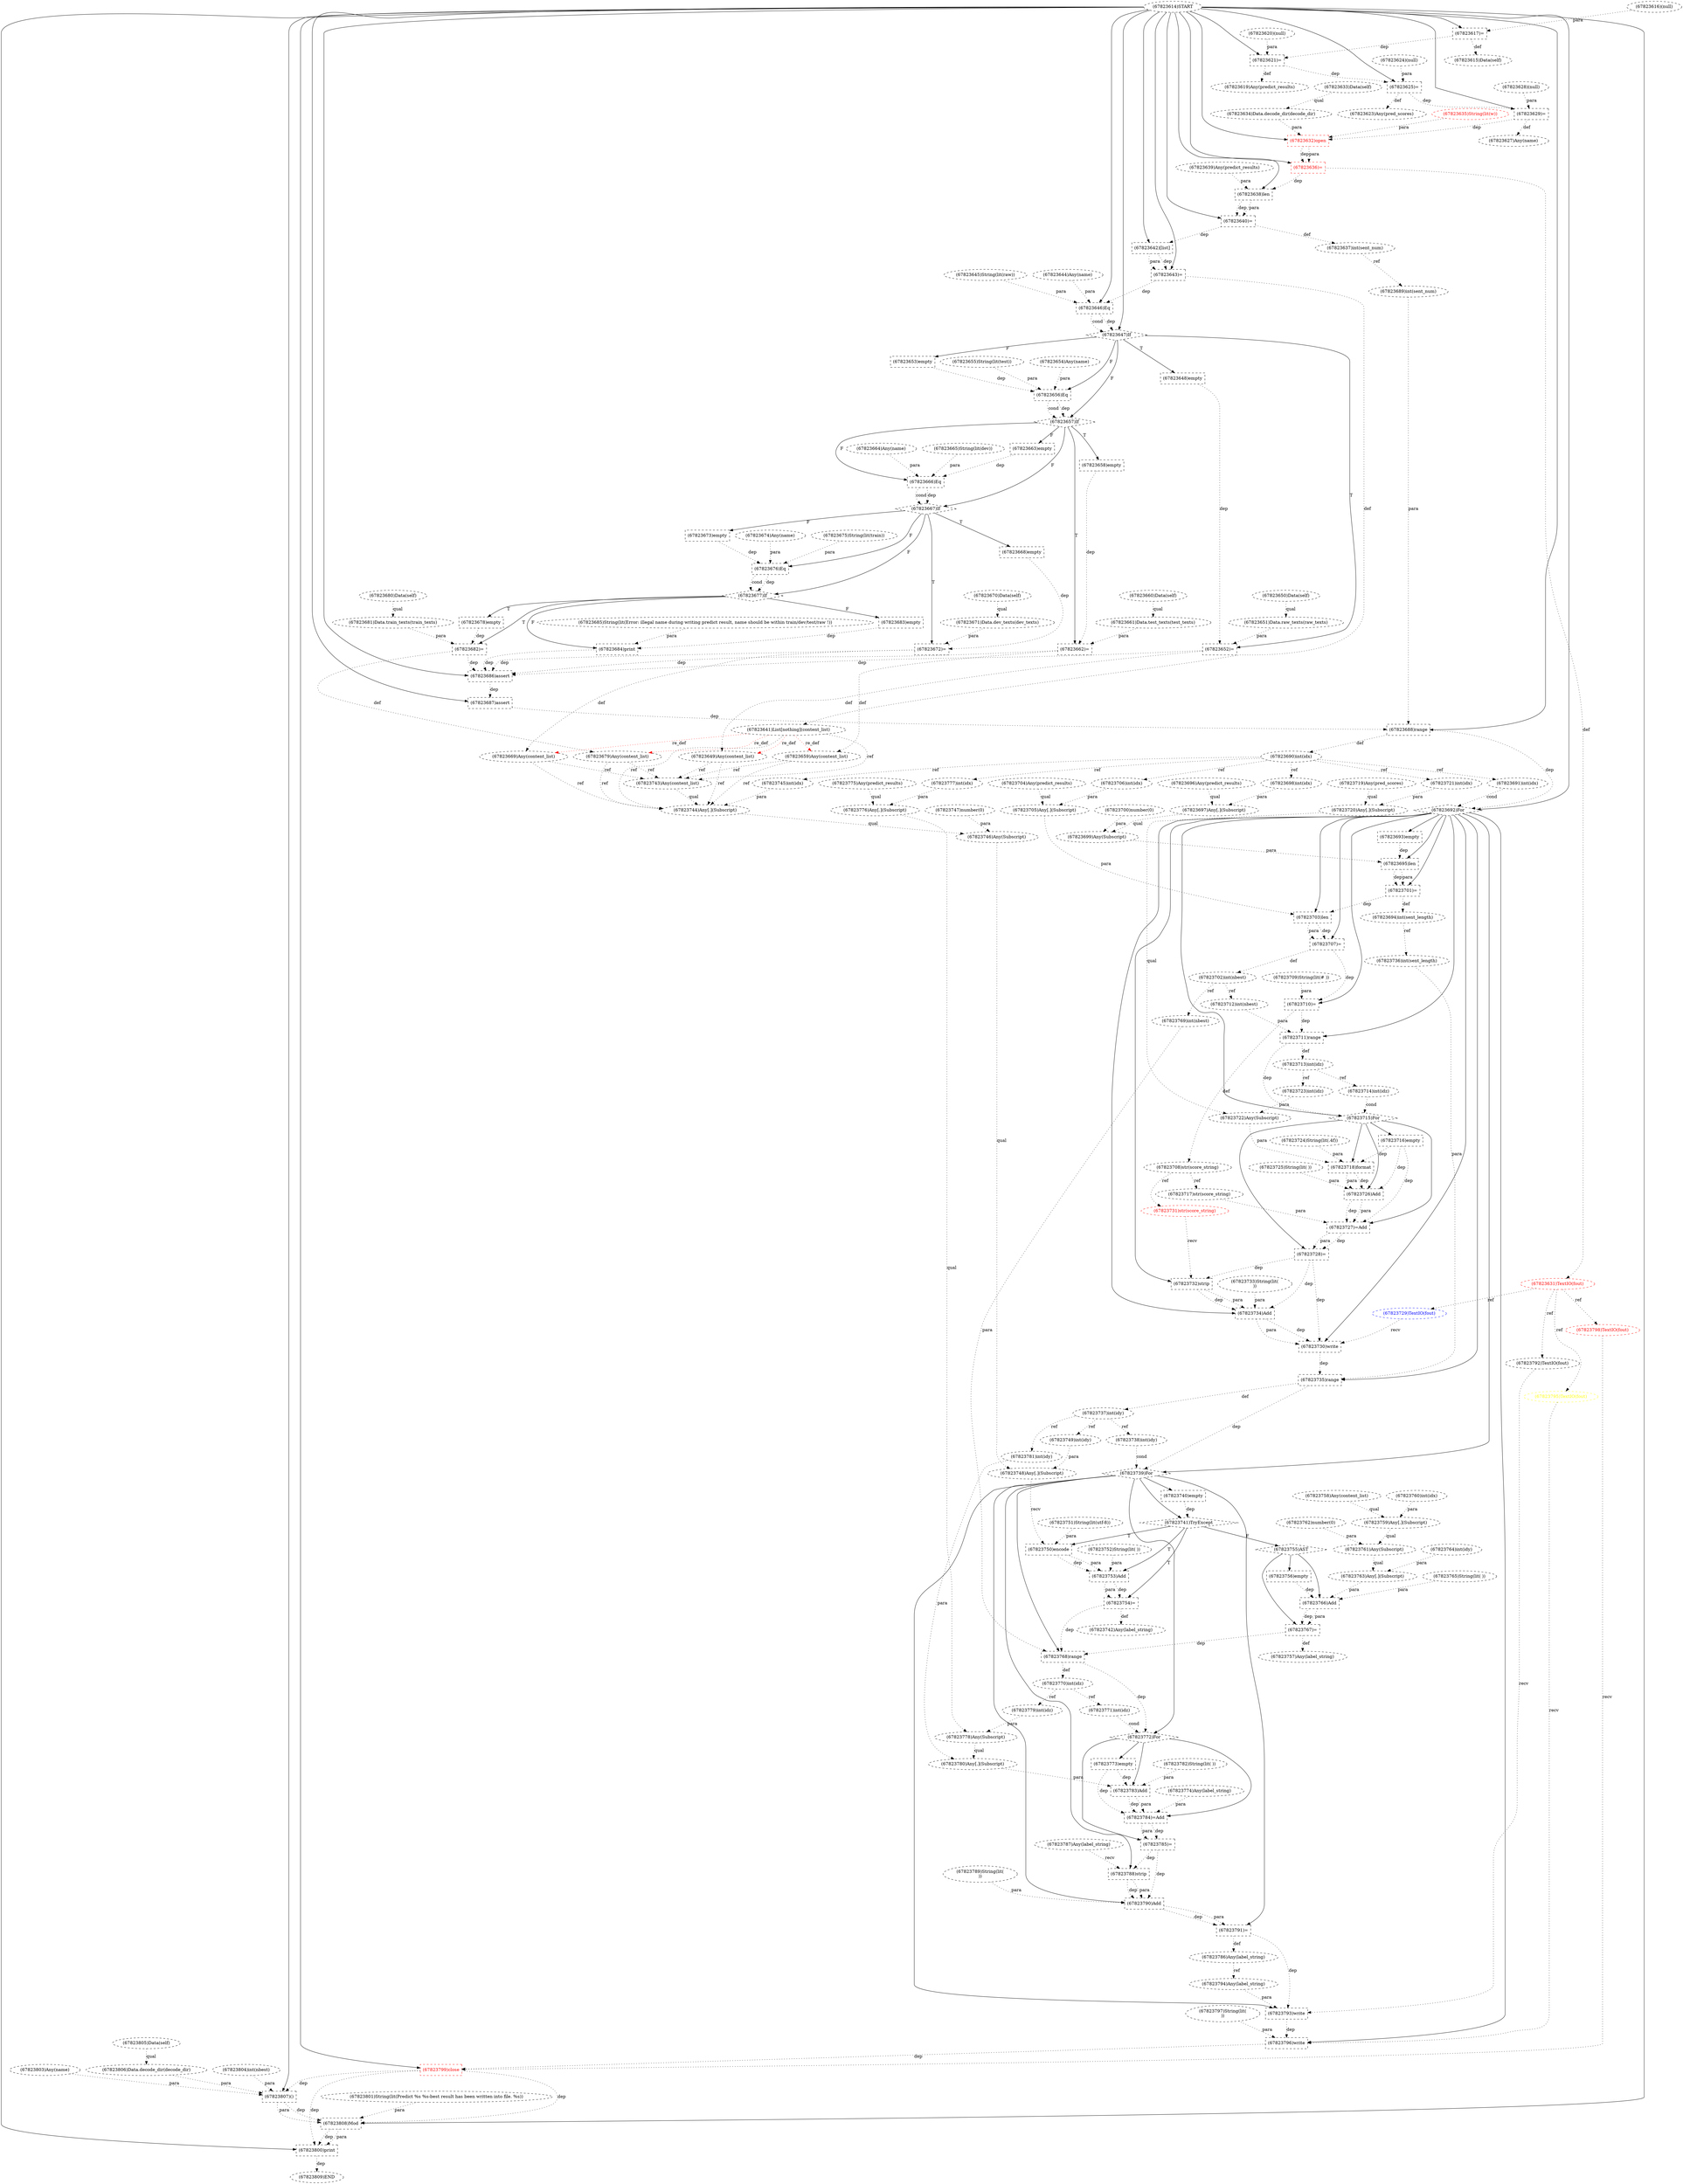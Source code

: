 digraph G {
1 [label="(67823777)int(idx)" shape=ellipse style=dashed]
2 [label="(67823766)Add" shape=box style=dashed]
3 [label="(67823669)Any(content_list)" shape=ellipse style=dashed]
4 [label="(67823643)=" shape=box style=dashed]
5 [label="(67823719)Any(pred_scores)" shape=ellipse style=dashed]
6 [label="(67823673)empty" shape=box style=dashed]
7 [label="(67823702)int(nbest)" shape=ellipse style=dashed]
8 [label="(67823761)Any(Subscript)" shape=ellipse style=dashed]
9 [label="(67823658)empty" shape=box style=dashed]
10 [label="(67823694)int(sent_length)" shape=ellipse style=dashed]
11 [label="(67823706)int(idx)" shape=ellipse style=dashed]
12 [label="(67823674)Any(name)" shape=ellipse style=dashed]
13 [label="(67823620)(null)" shape=ellipse style=dashed]
14 [label="(67823729)TextIO(fout)" shape=ellipse style=dashed color=blue fontcolor=blue]
15 [label="(67823649)Any(content_list)" shape=ellipse style=dashed]
16 [label="(67823651)Data.raw_texts(raw_texts)" shape=ellipse style=dashed]
17 [label="(67823807)()" shape=box style=dashed]
18 [label="(67823715)For" shape=diamond style=dashed]
19 [label="(67823742)Any(label_string)" shape=ellipse style=dashed]
20 [label="(67823647)If" shape=diamond style=dashed]
21 [label="(67823652)=" shape=box style=dashed]
22 [label="(67823638)len" shape=box style=dashed]
23 [label="(67823720)Any[.](Subscript)" shape=ellipse style=dashed]
24 [label="(67823639)Any(predict_results)" shape=ellipse style=dashed]
25 [label="(67823772)For" shape=diamond style=dashed]
26 [label="(67823726)Add" shape=box style=dashed]
27 [label="(67823681)Data.train_texts(train_texts)" shape=ellipse style=dashed]
28 [label="(67823685)String(lit(Error: illegal name during writing predict result, name should be within train/dev/test/raw !))" shape=ellipse style=dashed]
29 [label="(67823640)=" shape=box style=dashed]
30 [label="(67823662)=" shape=box style=dashed]
31 [label="(67823728)=" shape=box style=dashed]
32 [label="(67823737)int(idy)" shape=ellipse style=dashed]
33 [label="(67823661)Data.test_texts(test_texts)" shape=ellipse style=dashed]
34 [label="(67823760)int(idx)" shape=ellipse style=dashed]
35 [label="(67823625)=" shape=box style=dashed]
36 [label="(67823730)write" shape=box style=dashed]
37 [label="(67823672)=" shape=box style=dashed]
38 [label="(67823794)Any(label_string)" shape=ellipse style=dashed]
39 [label="(67823614)START" style=dashed]
40 [label="(67823645)String(lit(raw))" shape=ellipse style=dashed]
41 [label="(67823653)empty" shape=box style=dashed]
42 [label="(67823733)String(lit(
))" shape=ellipse style=dashed]
43 [label="(67823780)Any[.](Subscript)" shape=ellipse style=dashed]
44 [label="(67823708)str(score_string)" shape=ellipse style=dashed]
45 [label="(67823744)Any[.](Subscript)" shape=ellipse style=dashed]
46 [label="(67823633)Data(self)" shape=ellipse style=dashed]
47 [label="(67823637)int(sent_num)" shape=ellipse style=dashed]
48 [label="(67823716)empty" shape=box style=dashed]
49 [label="(67823736)int(sent_length)" shape=ellipse style=dashed]
50 [label="(67823680)Data(self)" shape=ellipse style=dashed]
51 [label="(67823803)Any(name)" shape=ellipse style=dashed]
52 [label="(67823664)Any(name)" shape=ellipse style=dashed]
53 [label="(67823743)Any(content_list)" shape=ellipse style=dashed]
54 [label="(67823707)=" shape=box style=dashed]
55 [label="(67823725)String(lit( ))" shape=ellipse style=dashed]
56 [label="(67823617)=" shape=box style=dashed]
57 [label="(67823762)number(0)" shape=ellipse style=dashed]
58 [label="(67823781)int(idy)" shape=ellipse style=dashed]
59 [label="(67823745)int(idx)" shape=ellipse style=dashed]
60 [label="(67823634)Data.decode_dir(decode_dir)" shape=ellipse style=dashed]
61 [label="(67823644)Any(name)" shape=ellipse style=dashed]
62 [label="(67823787)Any(label_string)" shape=ellipse style=dashed]
63 [label="(67823763)Any[.](Subscript)" shape=ellipse style=dashed]
64 [label="(67823679)Any(content_list)" shape=ellipse style=dashed]
65 [label="(67823687)assert" shape=box style=dashed]
66 [label="(67823615)Data(self)" shape=ellipse style=dashed]
67 [label="(67823727)=Add" shape=box style=dashed]
68 [label="(67823778)Any(Subscript)" shape=ellipse style=dashed]
69 [label="(67823752)String(lit( ))" shape=ellipse style=dashed]
70 [label="(67823690)int(idx)" shape=ellipse style=dashed]
71 [label="(67823648)empty" shape=box style=dashed]
72 [label="(67823712)int(nbest)" shape=ellipse style=dashed]
73 [label="(67823713)int(idz)" shape=ellipse style=dashed]
74 [label="(67823703)len" shape=box style=dashed]
75 [label="(67823741)TryExcept" shape=diamond style=dashed]
76 [label="(67823666)Eq" shape=box style=dashed]
77 [label="(67823670)Data(self)" shape=ellipse style=dashed]
78 [label="(67823693)empty" shape=box style=dashed]
79 [label="(67823738)int(idy)" shape=ellipse style=dashed]
80 [label="(67823740)empty" shape=box style=dashed]
81 [label="(67823755)AST" shape=diamond style=dashed]
82 [label="(67823682)=" shape=box style=dashed]
83 [label="(67823773)empty" shape=box style=dashed]
84 [label="(67823771)int(idz)" shape=ellipse style=dashed]
85 [label="(67823775)Any(predict_results)" shape=ellipse style=dashed]
86 [label="(67823774)Any(label_string)" shape=ellipse style=dashed]
87 [label="(67823657)If" shape=diamond style=dashed]
88 [label="(67823724)String(lit(.4f))" shape=ellipse style=dashed]
89 [label="(67823748)Any[.](Subscript)" shape=ellipse style=dashed]
90 [label="(67823735)range" shape=box style=dashed]
91 [label="(67823769)int(nbest)" shape=ellipse style=dashed]
92 [label="(67823668)empty" shape=box style=dashed]
93 [label="(67823797)String(lit(
))" shape=ellipse style=dashed]
94 [label="(67823746)Any(Subscript)" shape=ellipse style=dashed]
95 [label="(67823779)int(idz)" shape=ellipse style=dashed]
96 [label="(67823749)int(idy)" shape=ellipse style=dashed]
97 [label="(67823750)encode" shape=box style=dashed]
98 [label="(67823721)int(idx)" shape=ellipse style=dashed]
99 [label="(67823753)Add" shape=box style=dashed]
100 [label="(67823768)range" shape=box style=dashed]
101 [label="(67823689)int(sent_num)" shape=ellipse style=dashed]
102 [label="(67823691)int(idx)" shape=ellipse style=dashed]
103 [label="(67823784)=Add" shape=box style=dashed]
104 [label="(67823757)Any(label_string)" shape=ellipse style=dashed]
105 [label="(67823621)=" shape=box style=dashed]
106 [label="(67823671)Data.dev_texts(dev_texts)" shape=ellipse style=dashed]
107 [label="(67823782)String(lit( ))" shape=ellipse style=dashed]
108 [label="(67823731)str(score_string)" shape=ellipse style=dashed color=red fontcolor=red]
109 [label="(67823790)Add" shape=box style=dashed]
110 [label="(67823636)=" shape=box style=dashed color=red fontcolor=red]
111 [label="(67823632)open" shape=box style=dashed color=red fontcolor=red]
112 [label="(67823646)Eq" shape=box style=dashed]
113 [label="(67823798)TextIO(fout)" shape=ellipse style=dashed color=red fontcolor=red]
114 [label="(67823791)=" shape=box style=dashed]
115 [label="(67823656)Eq" shape=box style=dashed]
116 [label="(67823764)int(idy)" shape=ellipse style=dashed]
117 [label="(67823788)strip" shape=box style=dashed]
118 [label="(67823619)Any(predict_results)" shape=ellipse style=dashed]
119 [label="(67823800)print" shape=box style=dashed]
120 [label="(67823675)String(lit(train))" shape=ellipse style=dashed]
121 [label="(67823801)String(lit(Predict %s %s-best result has been written into file. %s))" shape=ellipse style=dashed]
122 [label="(67823808)Mod" shape=box style=dashed]
123 [label="(67823660)Data(self)" shape=ellipse style=dashed]
124 [label="(67823692)For" shape=diamond style=dashed]
125 [label="(67823717)str(score_string)" shape=ellipse style=dashed]
126 [label="(67823627)Any(name)" shape=ellipse style=dashed]
127 [label="(67823756)empty" shape=box style=dashed]
128 [label="(67823809)END" style=dashed]
129 [label="(67823659)Any(content_list)" shape=ellipse style=dashed]
130 [label="(67823684)print" shape=box style=dashed]
131 [label="(67823665)String(lit(dev))" shape=ellipse style=dashed]
132 [label="(67823676)Eq" shape=box style=dashed]
133 [label="(67823722)Any(Subscript)" shape=ellipse style=dashed]
134 [label="(67823701)=" shape=box style=dashed]
135 [label="(67823624)(null)" shape=ellipse style=dashed]
136 [label="(67823765)String(lit( ))" shape=ellipse style=dashed]
137 [label="(67823642)[list]" shape=box style=dashed]
138 [label="(67823698)int(idx)" shape=ellipse style=dashed]
139 [label="(67823631)TextIO(fout)" shape=ellipse style=dashed color=red fontcolor=red]
140 [label="(67823678)empty" shape=box style=dashed]
141 [label="(67823754)=" shape=box style=dashed]
142 [label="(67823799)close" shape=box style=dashed color=red fontcolor=red]
143 [label="(67823696)Any(predict_results)" shape=ellipse style=dashed]
144 [label="(67823711)range" shape=box style=dashed]
145 [label="(67823709)String(lit(# ))" shape=ellipse style=dashed]
146 [label="(67823663)empty" shape=box style=dashed]
147 [label="(67823751)String(lit(utf-8))" shape=ellipse style=dashed]
148 [label="(67823785)=" shape=box style=dashed]
149 [label="(67823667)If" shape=diamond style=dashed]
150 [label="(67823758)Any(content_list)" shape=ellipse style=dashed]
151 [label="(67823723)int(idz)" shape=ellipse style=dashed]
152 [label="(67823697)Any[.](Subscript)" shape=ellipse style=dashed]
153 [label="(67823641)List[nothing](content_list)" shape=ellipse style=dashed]
154 [label="(67823635)String(lit(w))" shape=ellipse style=dashed color=red fontcolor=red]
155 [label="(67823699)Any(Subscript)" shape=ellipse style=dashed]
156 [label="(67823734)Add" shape=box style=dashed]
157 [label="(67823786)Any(label_string)" shape=ellipse style=dashed]
158 [label="(67823655)String(lit(test))" shape=ellipse style=dashed]
159 [label="(67823695)len" shape=box style=dashed]
160 [label="(67823770)int(idz)" shape=ellipse style=dashed]
161 [label="(67823616)(null)" shape=ellipse style=dashed]
162 [label="(67823796)write" shape=box style=dashed]
163 [label="(67823629)=" shape=box style=dashed]
164 [label="(67823710)=" shape=box style=dashed]
165 [label="(67823700)number(0)" shape=ellipse style=dashed]
166 [label="(67823759)Any[.](Subscript)" shape=ellipse style=dashed]
167 [label="(67823650)Data(self)" shape=ellipse style=dashed]
168 [label="(67823783)Add" shape=box style=dashed]
169 [label="(67823704)Any(predict_results)" shape=ellipse style=dashed]
170 [label="(67823776)Any[.](Subscript)" shape=ellipse style=dashed]
171 [label="(67823628)(null)" shape=ellipse style=dashed]
172 [label="(67823747)number(0)" shape=ellipse style=dashed]
173 [label="(67823714)int(idz)" shape=ellipse style=dashed]
174 [label="(67823705)Any[.](Subscript)" shape=ellipse style=dashed]
175 [label="(67823677)If" shape=diamond style=dashed]
176 [label="(67823683)empty" shape=box style=dashed]
177 [label="(67823686)assert" shape=box style=dashed]
178 [label="(67823767)=" shape=box style=dashed]
179 [label="(67823688)range" shape=box style=dashed]
180 [label="(67823806)Data.decode_dir(decode_dir)" shape=ellipse style=dashed]
181 [label="(67823804)int(nbest)" shape=ellipse style=dashed]
182 [label="(67823718)format" shape=box style=dashed]
183 [label="(67823739)For" shape=diamond style=dashed]
184 [label="(67823623)Any(pred_scores)" shape=ellipse style=dashed]
185 [label="(67823789)String(lit(
))" shape=ellipse style=dashed]
186 [label="(67823792)TextIO(fout)" shape=ellipse style=dashed color=black fontcolor=black]
187 [label="(67823795)TextIO(fout)" shape=ellipse style=dashed color=yellow fontcolor=yellow]
188 [label="(67823654)Any(name)" shape=ellipse style=dashed]
189 [label="(67823805)Data(self)" shape=ellipse style=dashed]
190 [label="(67823732)strip" shape=box style=dashed]
191 [label="(67823793)write" shape=box style=dashed]
70 -> 1 [label="ref" style=dotted];
81 -> 2 [label="" style=solid];
63 -> 2 [label="para" style=dotted];
136 -> 2 [label="para" style=dotted];
127 -> 2 [label="dep" style=dotted];
37 -> 3 [label="def" style=dotted];
153 -> 3 [label="re_def" style=dotted color=red];
39 -> 4 [label="" style=solid];
137 -> 4 [label="dep" style=dotted];
137 -> 4 [label="para" style=dotted];
149 -> 6 [label="F"];
54 -> 7 [label="def" style=dotted];
166 -> 8 [label="qual" style=dotted];
57 -> 8 [label="para" style=dotted];
87 -> 9 [label="T"];
134 -> 10 [label="def" style=dotted];
70 -> 11 [label="ref" style=dotted];
139 -> 14 [label="ref" style=dotted];
21 -> 15 [label="def" style=dotted];
153 -> 15 [label="re_def" style=dotted color=red];
167 -> 16 [label="qual" style=dotted];
39 -> 17 [label="" style=solid];
51 -> 17 [label="para" style=dotted];
181 -> 17 [label="para" style=dotted];
180 -> 17 [label="para" style=dotted];
142 -> 17 [label="dep" style=dotted];
124 -> 18 [label="" style=solid];
144 -> 18 [label="dep" style=dotted];
173 -> 18 [label="cond" style=dotted];
141 -> 19 [label="def" style=dotted];
39 -> 20 [label="" style=solid];
112 -> 20 [label="dep" style=dotted];
112 -> 20 [label="cond" style=dotted];
20 -> 21 [label="T"];
16 -> 21 [label="para" style=dotted];
71 -> 21 [label="dep" style=dotted];
39 -> 22 [label="" style=solid];
24 -> 22 [label="para" style=dotted];
110 -> 22 [label="dep" style=dotted];
5 -> 23 [label="qual" style=dotted];
98 -> 23 [label="para" style=dotted];
183 -> 25 [label="" style=solid];
100 -> 25 [label="dep" style=dotted];
84 -> 25 [label="cond" style=dotted];
18 -> 26 [label="" style=solid];
182 -> 26 [label="dep" style=dotted];
182 -> 26 [label="para" style=dotted];
55 -> 26 [label="para" style=dotted];
48 -> 26 [label="dep" style=dotted];
50 -> 27 [label="qual" style=dotted];
39 -> 29 [label="" style=solid];
22 -> 29 [label="dep" style=dotted];
22 -> 29 [label="para" style=dotted];
87 -> 30 [label="T"];
33 -> 30 [label="para" style=dotted];
9 -> 30 [label="dep" style=dotted];
18 -> 31 [label="" style=solid];
67 -> 31 [label="dep" style=dotted];
67 -> 31 [label="para" style=dotted];
90 -> 32 [label="def" style=dotted];
123 -> 33 [label="qual" style=dotted];
39 -> 35 [label="" style=solid];
135 -> 35 [label="para" style=dotted];
105 -> 35 [label="dep" style=dotted];
124 -> 36 [label="" style=solid];
14 -> 36 [label="recv" style=dotted];
156 -> 36 [label="dep" style=dotted];
156 -> 36 [label="para" style=dotted];
31 -> 36 [label="dep" style=dotted];
149 -> 37 [label="T"];
106 -> 37 [label="para" style=dotted];
92 -> 37 [label="dep" style=dotted];
157 -> 38 [label="ref" style=dotted];
20 -> 41 [label="F"];
68 -> 43 [label="qual" style=dotted];
58 -> 43 [label="para" style=dotted];
164 -> 44 [label="def" style=dotted];
53 -> 45 [label="qual" style=dotted];
59 -> 45 [label="para" style=dotted];
64 -> 45 [label="ref" style=dotted];
153 -> 45 [label="ref" style=dotted];
3 -> 45 [label="ref" style=dotted];
15 -> 45 [label="ref" style=dotted];
129 -> 45 [label="ref" style=dotted];
29 -> 47 [label="def" style=dotted];
18 -> 48 [label="" style=solid];
10 -> 49 [label="ref" style=dotted];
64 -> 53 [label="ref" style=dotted];
153 -> 53 [label="ref" style=dotted];
3 -> 53 [label="ref" style=dotted];
15 -> 53 [label="ref" style=dotted];
129 -> 53 [label="ref" style=dotted];
124 -> 54 [label="" style=solid];
74 -> 54 [label="dep" style=dotted];
74 -> 54 [label="para" style=dotted];
39 -> 56 [label="" style=solid];
161 -> 56 [label="para" style=dotted];
32 -> 58 [label="ref" style=dotted];
70 -> 59 [label="ref" style=dotted];
46 -> 60 [label="qual" style=dotted];
8 -> 63 [label="qual" style=dotted];
116 -> 63 [label="para" style=dotted];
82 -> 64 [label="def" style=dotted];
153 -> 64 [label="re_def" style=dotted color=red];
39 -> 65 [label="" style=solid];
177 -> 65 [label="dep" style=dotted];
56 -> 66 [label="def" style=dotted];
18 -> 67 [label="" style=solid];
125 -> 67 [label="para" style=dotted];
26 -> 67 [label="dep" style=dotted];
26 -> 67 [label="para" style=dotted];
48 -> 67 [label="dep" style=dotted];
170 -> 68 [label="qual" style=dotted];
95 -> 68 [label="para" style=dotted];
179 -> 70 [label="def" style=dotted];
20 -> 71 [label="T"];
7 -> 72 [label="ref" style=dotted];
144 -> 73 [label="def" style=dotted];
124 -> 74 [label="" style=solid];
174 -> 74 [label="para" style=dotted];
134 -> 74 [label="dep" style=dotted];
183 -> 75 [label="" style=solid];
80 -> 75 [label="dep" style=dotted];
87 -> 76 [label="F"];
52 -> 76 [label="para" style=dotted];
131 -> 76 [label="para" style=dotted];
146 -> 76 [label="dep" style=dotted];
124 -> 78 [label="" style=solid];
32 -> 79 [label="ref" style=dotted];
183 -> 80 [label="" style=solid];
75 -> 81 [label="F"];
175 -> 82 [label="T"];
27 -> 82 [label="para" style=dotted];
140 -> 82 [label="dep" style=dotted];
25 -> 83 [label="" style=solid];
160 -> 84 [label="ref" style=dotted];
20 -> 87 [label="F"];
115 -> 87 [label="dep" style=dotted];
115 -> 87 [label="cond" style=dotted];
94 -> 89 [label="qual" style=dotted];
96 -> 89 [label="para" style=dotted];
124 -> 90 [label="" style=solid];
49 -> 90 [label="para" style=dotted];
36 -> 90 [label="dep" style=dotted];
7 -> 91 [label="ref" style=dotted];
149 -> 92 [label="T"];
45 -> 94 [label="qual" style=dotted];
172 -> 94 [label="para" style=dotted];
160 -> 95 [label="ref" style=dotted];
32 -> 96 [label="ref" style=dotted];
75 -> 97 [label="T"];
89 -> 97 [label="recv" style=dotted];
147 -> 97 [label="para" style=dotted];
70 -> 98 [label="ref" style=dotted];
75 -> 99 [label="T"];
97 -> 99 [label="dep" style=dotted];
97 -> 99 [label="para" style=dotted];
69 -> 99 [label="para" style=dotted];
183 -> 100 [label="" style=solid];
91 -> 100 [label="para" style=dotted];
141 -> 100 [label="dep" style=dotted];
178 -> 100 [label="dep" style=dotted];
47 -> 101 [label="ref" style=dotted];
70 -> 102 [label="ref" style=dotted];
25 -> 103 [label="" style=solid];
86 -> 103 [label="para" style=dotted];
168 -> 103 [label="dep" style=dotted];
168 -> 103 [label="para" style=dotted];
83 -> 103 [label="dep" style=dotted];
178 -> 104 [label="def" style=dotted];
39 -> 105 [label="" style=solid];
13 -> 105 [label="para" style=dotted];
56 -> 105 [label="dep" style=dotted];
77 -> 106 [label="qual" style=dotted];
44 -> 108 [label="ref" style=dotted];
183 -> 109 [label="" style=solid];
117 -> 109 [label="dep" style=dotted];
117 -> 109 [label="para" style=dotted];
185 -> 109 [label="para" style=dotted];
148 -> 109 [label="dep" style=dotted];
39 -> 110 [label="" style=solid];
111 -> 110 [label="dep" style=dotted];
111 -> 110 [label="para" style=dotted];
39 -> 111 [label="" style=solid];
60 -> 111 [label="para" style=dotted];
154 -> 111 [label="para" style=dotted];
163 -> 111 [label="dep" style=dotted];
39 -> 112 [label="" style=solid];
61 -> 112 [label="para" style=dotted];
40 -> 112 [label="para" style=dotted];
4 -> 112 [label="dep" style=dotted];
139 -> 113 [label="ref" style=dotted];
183 -> 114 [label="" style=solid];
109 -> 114 [label="dep" style=dotted];
109 -> 114 [label="para" style=dotted];
20 -> 115 [label="F"];
188 -> 115 [label="para" style=dotted];
158 -> 115 [label="para" style=dotted];
41 -> 115 [label="dep" style=dotted];
183 -> 117 [label="" style=solid];
62 -> 117 [label="recv" style=dotted];
148 -> 117 [label="dep" style=dotted];
105 -> 118 [label="def" style=dotted];
39 -> 119 [label="" style=solid];
122 -> 119 [label="dep" style=dotted];
122 -> 119 [label="para" style=dotted];
142 -> 119 [label="dep" style=dotted];
39 -> 122 [label="" style=solid];
121 -> 122 [label="para" style=dotted];
17 -> 122 [label="dep" style=dotted];
17 -> 122 [label="para" style=dotted];
142 -> 122 [label="dep" style=dotted];
39 -> 124 [label="" style=solid];
179 -> 124 [label="dep" style=dotted];
102 -> 124 [label="cond" style=dotted];
44 -> 125 [label="ref" style=dotted];
163 -> 126 [label="def" style=dotted];
81 -> 127 [label="" style=solid];
119 -> 128 [label="dep" style=dotted];
30 -> 129 [label="def" style=dotted];
153 -> 129 [label="re_def" style=dotted color=red];
175 -> 130 [label="F"];
28 -> 130 [label="para" style=dotted];
176 -> 130 [label="dep" style=dotted];
149 -> 132 [label="F"];
12 -> 132 [label="para" style=dotted];
120 -> 132 [label="para" style=dotted];
6 -> 132 [label="dep" style=dotted];
23 -> 133 [label="qual" style=dotted];
151 -> 133 [label="para" style=dotted];
124 -> 134 [label="" style=solid];
159 -> 134 [label="dep" style=dotted];
159 -> 134 [label="para" style=dotted];
39 -> 137 [label="" style=solid];
29 -> 137 [label="dep" style=dotted];
70 -> 138 [label="ref" style=dotted];
110 -> 139 [label="def" style=dotted];
175 -> 140 [label="T"];
75 -> 141 [label="T"];
99 -> 141 [label="dep" style=dotted];
99 -> 141 [label="para" style=dotted];
39 -> 142 [label="" style=solid];
113 -> 142 [label="recv" style=dotted];
162 -> 142 [label="dep" style=dotted];
124 -> 144 [label="" style=solid];
72 -> 144 [label="para" style=dotted];
164 -> 144 [label="dep" style=dotted];
87 -> 146 [label="F"];
25 -> 148 [label="" style=solid];
103 -> 148 [label="dep" style=dotted];
103 -> 148 [label="para" style=dotted];
87 -> 149 [label="F"];
76 -> 149 [label="dep" style=dotted];
76 -> 149 [label="cond" style=dotted];
73 -> 151 [label="ref" style=dotted];
143 -> 152 [label="qual" style=dotted];
138 -> 152 [label="para" style=dotted];
4 -> 153 [label="def" style=dotted];
152 -> 155 [label="qual" style=dotted];
165 -> 155 [label="para" style=dotted];
124 -> 156 [label="" style=solid];
190 -> 156 [label="dep" style=dotted];
190 -> 156 [label="para" style=dotted];
42 -> 156 [label="para" style=dotted];
31 -> 156 [label="dep" style=dotted];
114 -> 157 [label="def" style=dotted];
124 -> 159 [label="" style=solid];
155 -> 159 [label="para" style=dotted];
78 -> 159 [label="dep" style=dotted];
100 -> 160 [label="def" style=dotted];
124 -> 162 [label="" style=solid];
187 -> 162 [label="recv" style=dotted];
93 -> 162 [label="para" style=dotted];
191 -> 162 [label="dep" style=dotted];
39 -> 163 [label="" style=solid];
171 -> 163 [label="para" style=dotted];
35 -> 163 [label="dep" style=dotted];
124 -> 164 [label="" style=solid];
145 -> 164 [label="para" style=dotted];
54 -> 164 [label="dep" style=dotted];
150 -> 166 [label="qual" style=dotted];
34 -> 166 [label="para" style=dotted];
25 -> 168 [label="" style=solid];
43 -> 168 [label="para" style=dotted];
107 -> 168 [label="para" style=dotted];
83 -> 168 [label="dep" style=dotted];
85 -> 170 [label="qual" style=dotted];
1 -> 170 [label="para" style=dotted];
73 -> 173 [label="ref" style=dotted];
169 -> 174 [label="qual" style=dotted];
11 -> 174 [label="para" style=dotted];
149 -> 175 [label="F"];
132 -> 175 [label="dep" style=dotted];
132 -> 175 [label="cond" style=dotted];
175 -> 176 [label="F"];
39 -> 177 [label="" style=solid];
82 -> 177 [label="dep" style=dotted];
37 -> 177 [label="dep" style=dotted];
130 -> 177 [label="dep" style=dotted];
30 -> 177 [label="dep" style=dotted];
21 -> 177 [label="dep" style=dotted];
81 -> 178 [label="" style=solid];
2 -> 178 [label="dep" style=dotted];
2 -> 178 [label="para" style=dotted];
39 -> 179 [label="" style=solid];
101 -> 179 [label="para" style=dotted];
65 -> 179 [label="dep" style=dotted];
189 -> 180 [label="qual" style=dotted];
18 -> 182 [label="" style=solid];
133 -> 182 [label="para" style=dotted];
88 -> 182 [label="para" style=dotted];
48 -> 182 [label="dep" style=dotted];
124 -> 183 [label="" style=solid];
90 -> 183 [label="dep" style=dotted];
79 -> 183 [label="cond" style=dotted];
35 -> 184 [label="def" style=dotted];
139 -> 186 [label="ref" style=dotted];
139 -> 187 [label="ref" style=dotted];
124 -> 190 [label="" style=solid];
108 -> 190 [label="recv" style=dotted];
31 -> 190 [label="dep" style=dotted];
183 -> 191 [label="" style=solid];
186 -> 191 [label="recv" style=dotted];
38 -> 191 [label="para" style=dotted];
114 -> 191 [label="dep" style=dotted];
}